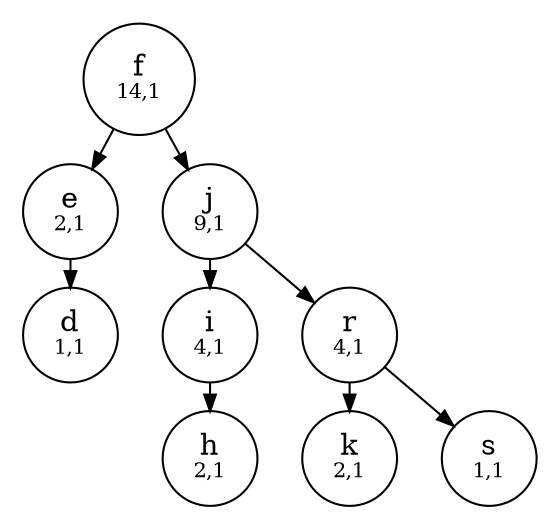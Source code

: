 
    digraph G {
    nodesep=0.3;
    ranksep=0.2;
    margin=0.1;
    node [shape=circle];
    edge [arrowsize=0.8];
    "26767aa4-853a-47b8-86cb-b5abc11346f5" -> "5ae1d3ec-5e12-4c95-aace-9b4fec061c79"[side=left];
"5ae1d3ec-5e12-4c95-aace-9b4fec061c79" -> "d04b1b8d-1b3c-482a-abc2-381b9e395984"[side=left];
"26767aa4-853a-47b8-86cb-b5abc11346f5" -> "92e27b57-ffbe-4d28-9859-df8c69030a3d"[side=right];
"92e27b57-ffbe-4d28-9859-df8c69030a3d" -> "8432dfae-c613-4cec-a58c-c6c50b62a4e1"[side=left];
"8432dfae-c613-4cec-a58c-c6c50b62a4e1" -> "dbcee052-8cf4-403f-8e06-4b73d2a74a9c"[side=left];
"92e27b57-ffbe-4d28-9859-df8c69030a3d" -> "6c688cef-bfb4-4ad7-81f6-0e9d114c3a8f"[side=right];
"6c688cef-bfb4-4ad7-81f6-0e9d114c3a8f" -> "4a1af1a9-c76f-4b9e-8a96-7d116d0b83a1"[side=left];
"6c688cef-bfb4-4ad7-81f6-0e9d114c3a8f" -> "131d6707-48b2-47ed-979a-cd7b032ad1dd"[side=right];
"26767aa4-853a-47b8-86cb-b5abc11346f5"[label=<f<BR/><FONT POINT-SIZE="10">14,1</FONT>>]
"6c688cef-bfb4-4ad7-81f6-0e9d114c3a8f"[label=<r<BR/><FONT POINT-SIZE="10">4,1</FONT>>]
"92e27b57-ffbe-4d28-9859-df8c69030a3d"[label=<j<BR/><FONT POINT-SIZE="10">9,1</FONT>>]
"8432dfae-c613-4cec-a58c-c6c50b62a4e1"[label=<i<BR/><FONT POINT-SIZE="10">4,1</FONT>>]
"4a1af1a9-c76f-4b9e-8a96-7d116d0b83a1"[label=<k<BR/><FONT POINT-SIZE="10">2,1</FONT>>]
"dbcee052-8cf4-403f-8e06-4b73d2a74a9c"[label=<h<BR/><FONT POINT-SIZE="10">2,1</FONT>>]
"5ae1d3ec-5e12-4c95-aace-9b4fec061c79"[label=<e<BR/><FONT POINT-SIZE="10">2,1</FONT>>]
"131d6707-48b2-47ed-979a-cd7b032ad1dd"[label=<s<BR/><FONT POINT-SIZE="10">1,1</FONT>>]
"d04b1b8d-1b3c-482a-abc2-381b9e395984"[label=<d<BR/><FONT POINT-SIZE="10">1,1</FONT>>]}